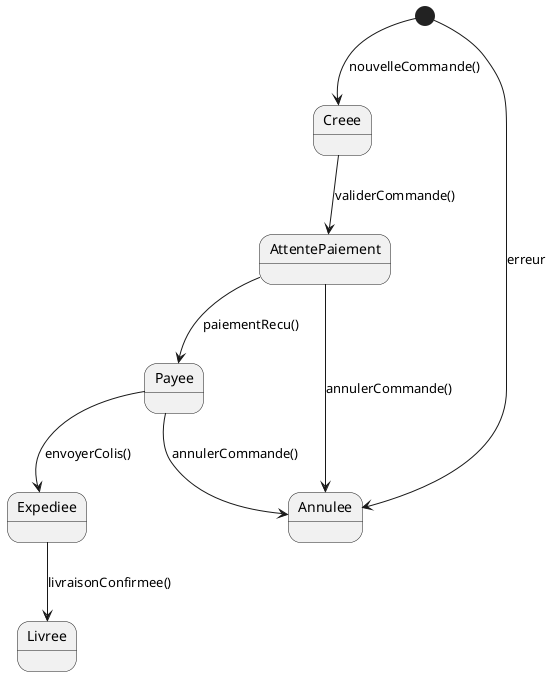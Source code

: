 @startuml fsm_diagram
[*] --> Creee : nouvelleCommande()
Creee --> AttentePaiement : validerCommande()
AttentePaiement --> Payee : paiementRecu()
AttentePaiement --> Annulee : annulerCommande()
Payee --> Expediee : envoyerColis()
Expediee --> Livree : livraisonConfirmee()
Payee --> Annulee : annulerCommande()
[*] --> Annulee : erreur
@enduml

